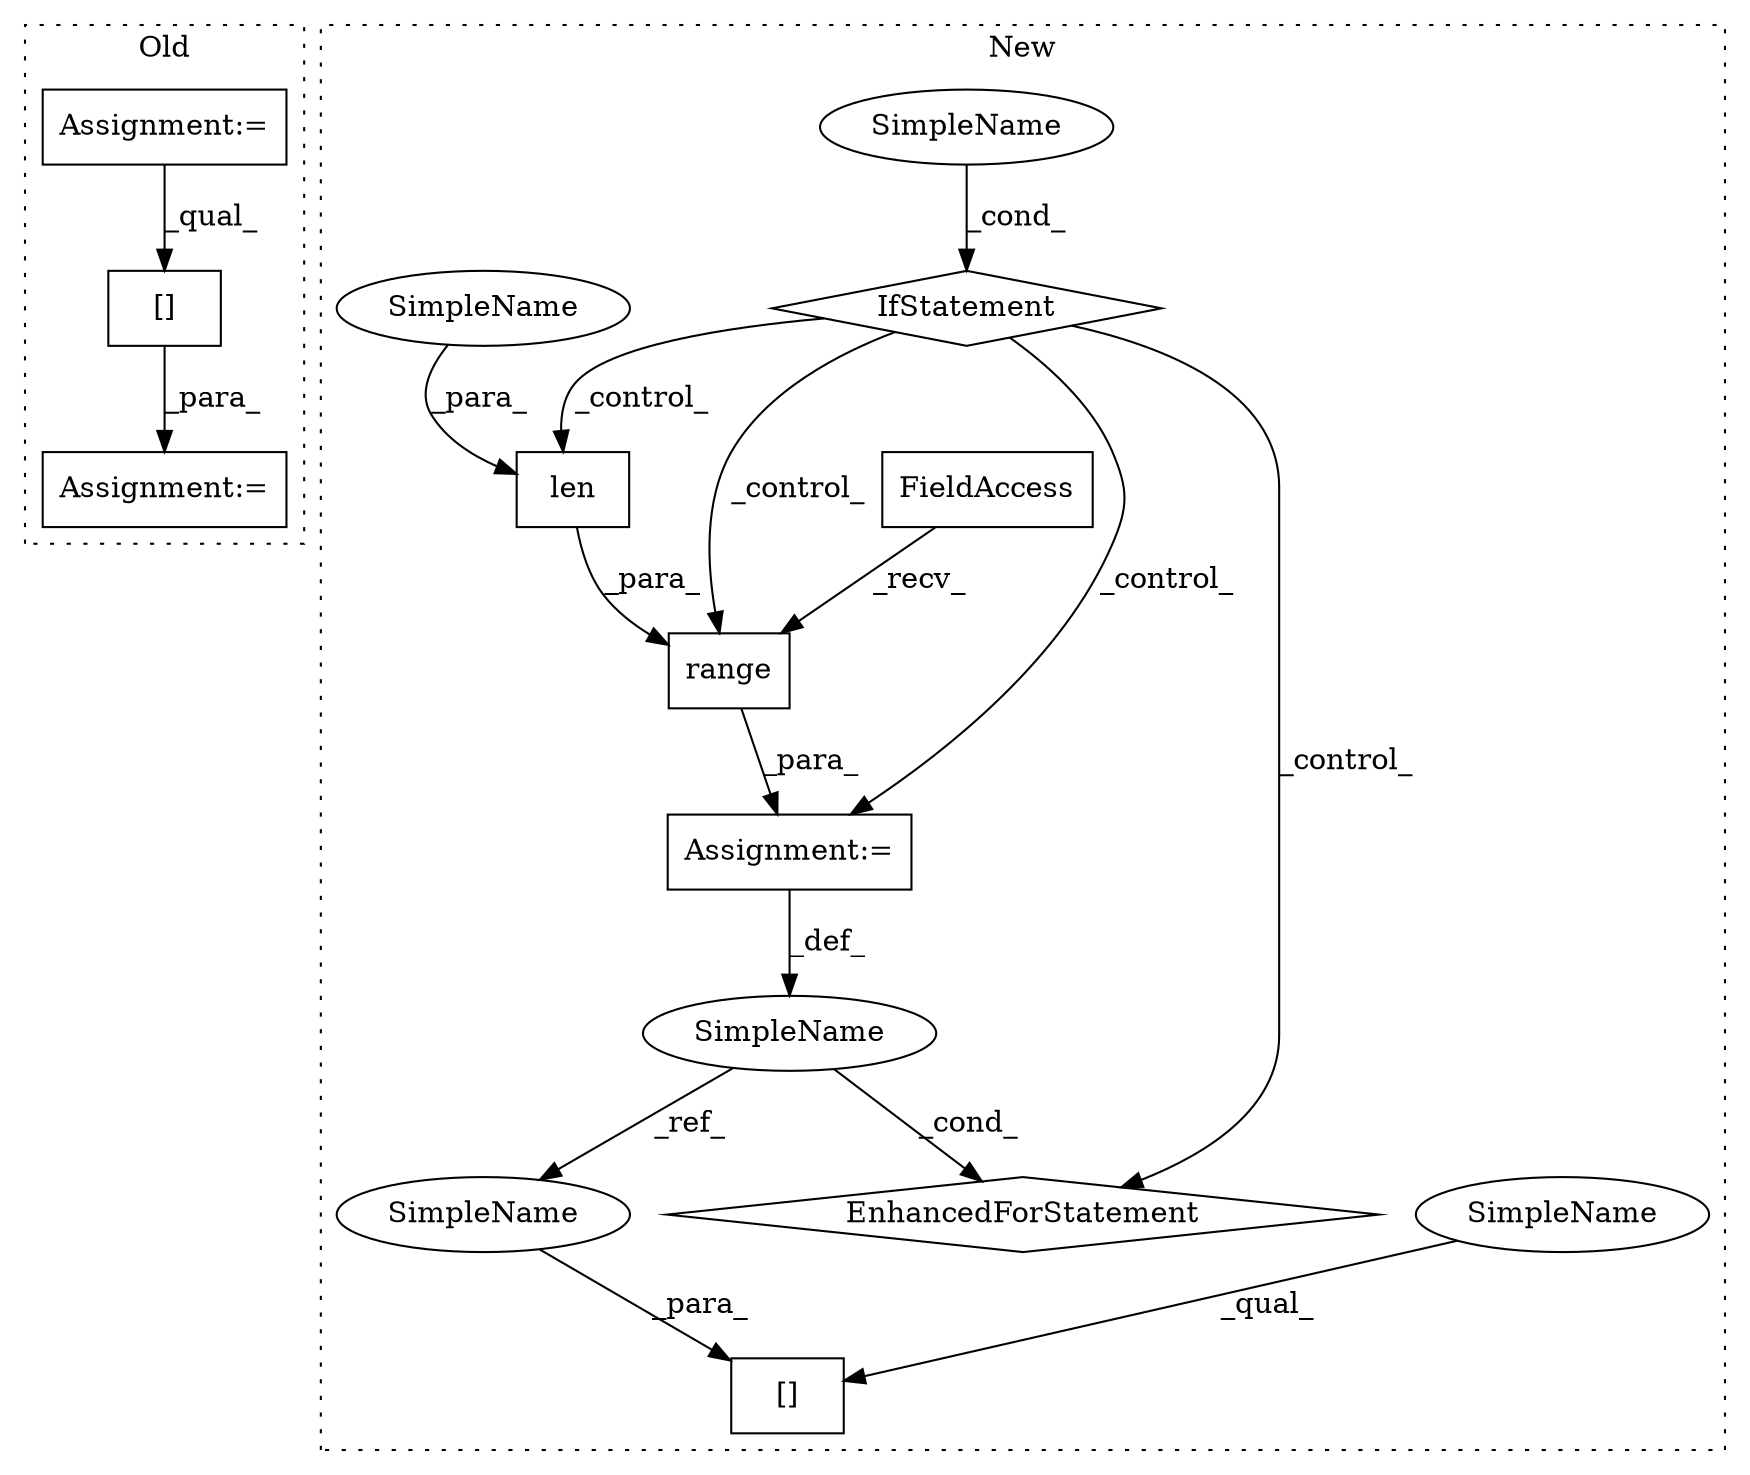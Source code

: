 digraph G {
subgraph cluster0 {
1 [label="[]" a="2" s="671,695" l="7,1" shape="box"];
8 [label="Assignment:=" a="7" s="669" l="2" shape="box"];
12 [label="Assignment:=" a="7" s="525" l="1" shape="box"];
label = "Old";
style="dotted";
}
subgraph cluster1 {
2 [label="range" a="32" s="651,669" l="6,1" shape="box"];
3 [label="Assignment:=" a="7" s="576,670" l="57,2" shape="box"];
4 [label="EnhancedForStatement" a="70" s="576,670" l="57,2" shape="diamond"];
5 [label="[]" a="2" s="697,706" l="8,1" shape="box"];
6 [label="SimpleName" a="42" s="637" l="1" shape="ellipse"];
7 [label="len" a="32" s="657,668" l="4,1" shape="box"];
9 [label="FieldAccess" a="22" s="641" l="9" shape="box"];
10 [label="IfStatement" a="25" s="338,351" l="4,2" shape="diamond"];
11 [label="SimpleName" a="42" s="342" l="9" shape="ellipse"];
13 [label="SimpleName" a="42" s="697" l="7" shape="ellipse"];
14 [label="SimpleName" a="42" s="661" l="7" shape="ellipse"];
15 [label="SimpleName" a="42" s="705" l="1" shape="ellipse"];
label = "New";
style="dotted";
}
1 -> 8 [label="_para_"];
2 -> 3 [label="_para_"];
3 -> 6 [label="_def_"];
6 -> 4 [label="_cond_"];
6 -> 15 [label="_ref_"];
7 -> 2 [label="_para_"];
9 -> 2 [label="_recv_"];
10 -> 4 [label="_control_"];
10 -> 7 [label="_control_"];
10 -> 3 [label="_control_"];
10 -> 2 [label="_control_"];
11 -> 10 [label="_cond_"];
12 -> 1 [label="_qual_"];
13 -> 5 [label="_qual_"];
14 -> 7 [label="_para_"];
15 -> 5 [label="_para_"];
}